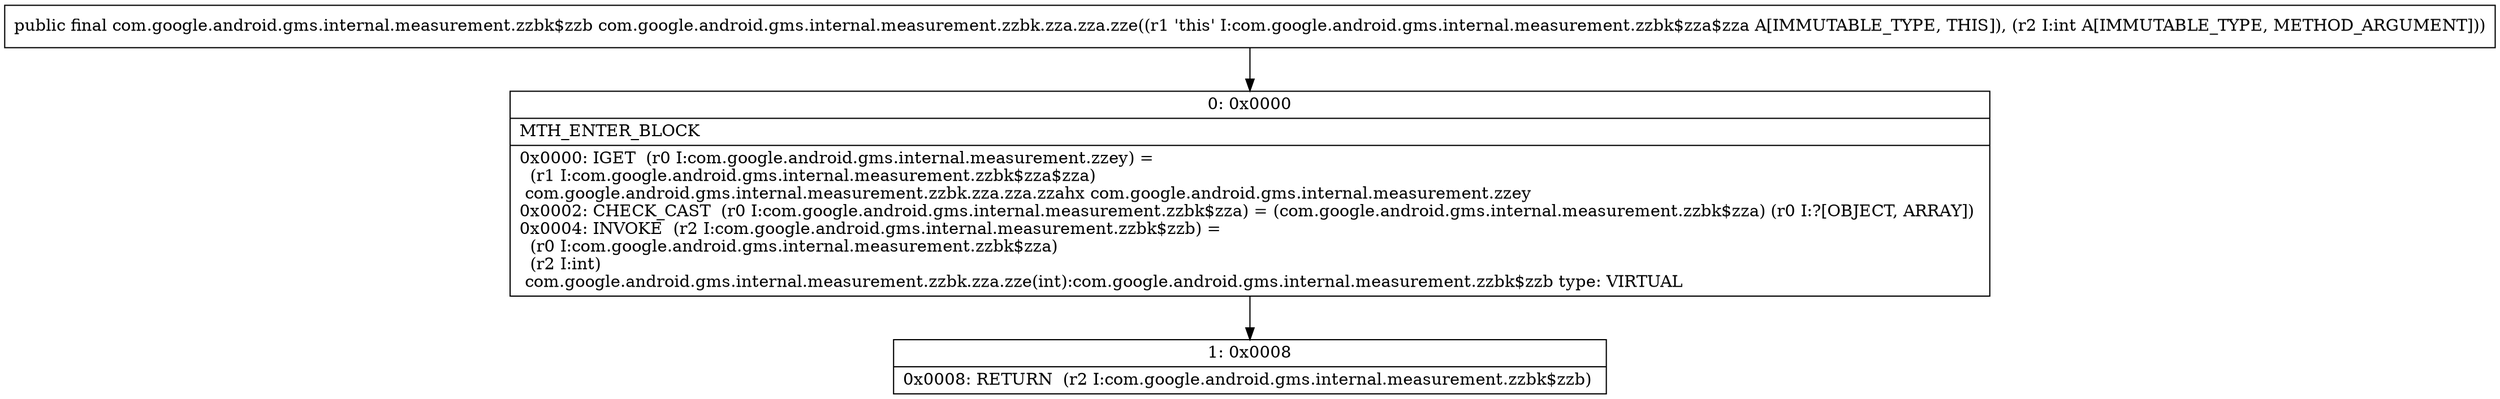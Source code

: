 digraph "CFG forcom.google.android.gms.internal.measurement.zzbk.zza.zza.zze(I)Lcom\/google\/android\/gms\/internal\/measurement\/zzbk$zzb;" {
Node_0 [shape=record,label="{0\:\ 0x0000|MTH_ENTER_BLOCK\l|0x0000: IGET  (r0 I:com.google.android.gms.internal.measurement.zzey) = \l  (r1 I:com.google.android.gms.internal.measurement.zzbk$zza$zza)\l com.google.android.gms.internal.measurement.zzbk.zza.zza.zzahx com.google.android.gms.internal.measurement.zzey \l0x0002: CHECK_CAST  (r0 I:com.google.android.gms.internal.measurement.zzbk$zza) = (com.google.android.gms.internal.measurement.zzbk$zza) (r0 I:?[OBJECT, ARRAY]) \l0x0004: INVOKE  (r2 I:com.google.android.gms.internal.measurement.zzbk$zzb) = \l  (r0 I:com.google.android.gms.internal.measurement.zzbk$zza)\l  (r2 I:int)\l com.google.android.gms.internal.measurement.zzbk.zza.zze(int):com.google.android.gms.internal.measurement.zzbk$zzb type: VIRTUAL \l}"];
Node_1 [shape=record,label="{1\:\ 0x0008|0x0008: RETURN  (r2 I:com.google.android.gms.internal.measurement.zzbk$zzb) \l}"];
MethodNode[shape=record,label="{public final com.google.android.gms.internal.measurement.zzbk$zzb com.google.android.gms.internal.measurement.zzbk.zza.zza.zze((r1 'this' I:com.google.android.gms.internal.measurement.zzbk$zza$zza A[IMMUTABLE_TYPE, THIS]), (r2 I:int A[IMMUTABLE_TYPE, METHOD_ARGUMENT])) }"];
MethodNode -> Node_0;
Node_0 -> Node_1;
}

